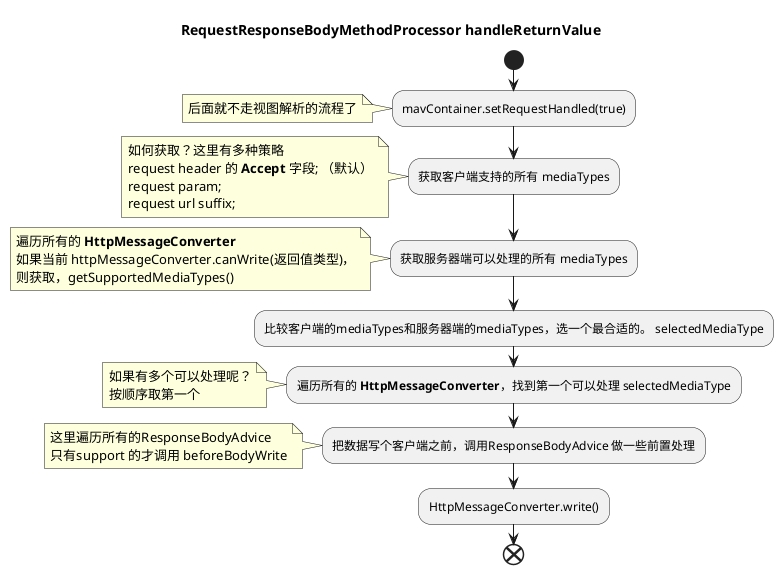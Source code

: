 @startuml
'https://plantuml.com/sequence-diagram
title RequestResponseBodyMethodProcessor handleReturnValue
start

:mavContainer.setRequestHandled(true);
note left
后面就不走视图解析的流程了
endnote

:获取客户端支持的所有 mediaTypes;
note left
如何获取？这里有多种策略
request header 的 **Accept** 字段; （默认）
request param;
request url suffix;
endnote

:获取服务器端可以处理的所有 mediaTypes;
note left
遍历所有的 **HttpMessageConverter**
如果当前 httpMessageConverter.canWrite(返回值类型)，
则获取，getSupportedMediaTypes()
endnote

:比较客户端的mediaTypes和服务器端的mediaTypes，选一个最合适的。 selectedMediaType;

:遍历所有的 **HttpMessageConverter**，找到第一个可以处理 selectedMediaType;
note left
如果有多个可以处理呢？
按顺序取第一个
endnote

:把数据写个客户端之前，调用ResponseBodyAdvice 做一些前置处理;
note left
这里遍历所有的ResponseBodyAdvice
只有support 的才调用 beforeBodyWrite
endnote

:HttpMessageConverter.write();

end
@enduml